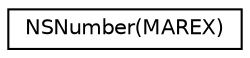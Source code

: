 digraph "类继承关系图"
{
  edge [fontname="Helvetica",fontsize="10",labelfontname="Helvetica",labelfontsize="10"];
  node [fontname="Helvetica",fontsize="10",shape=record];
  rankdir="LR";
  Node0 [label="NSNumber(MAREX)",height=0.2,width=0.4,color="black", fillcolor="white", style="filled",URL="$category_n_s_number_07_m_a_r_e_x_08.html"];
}
